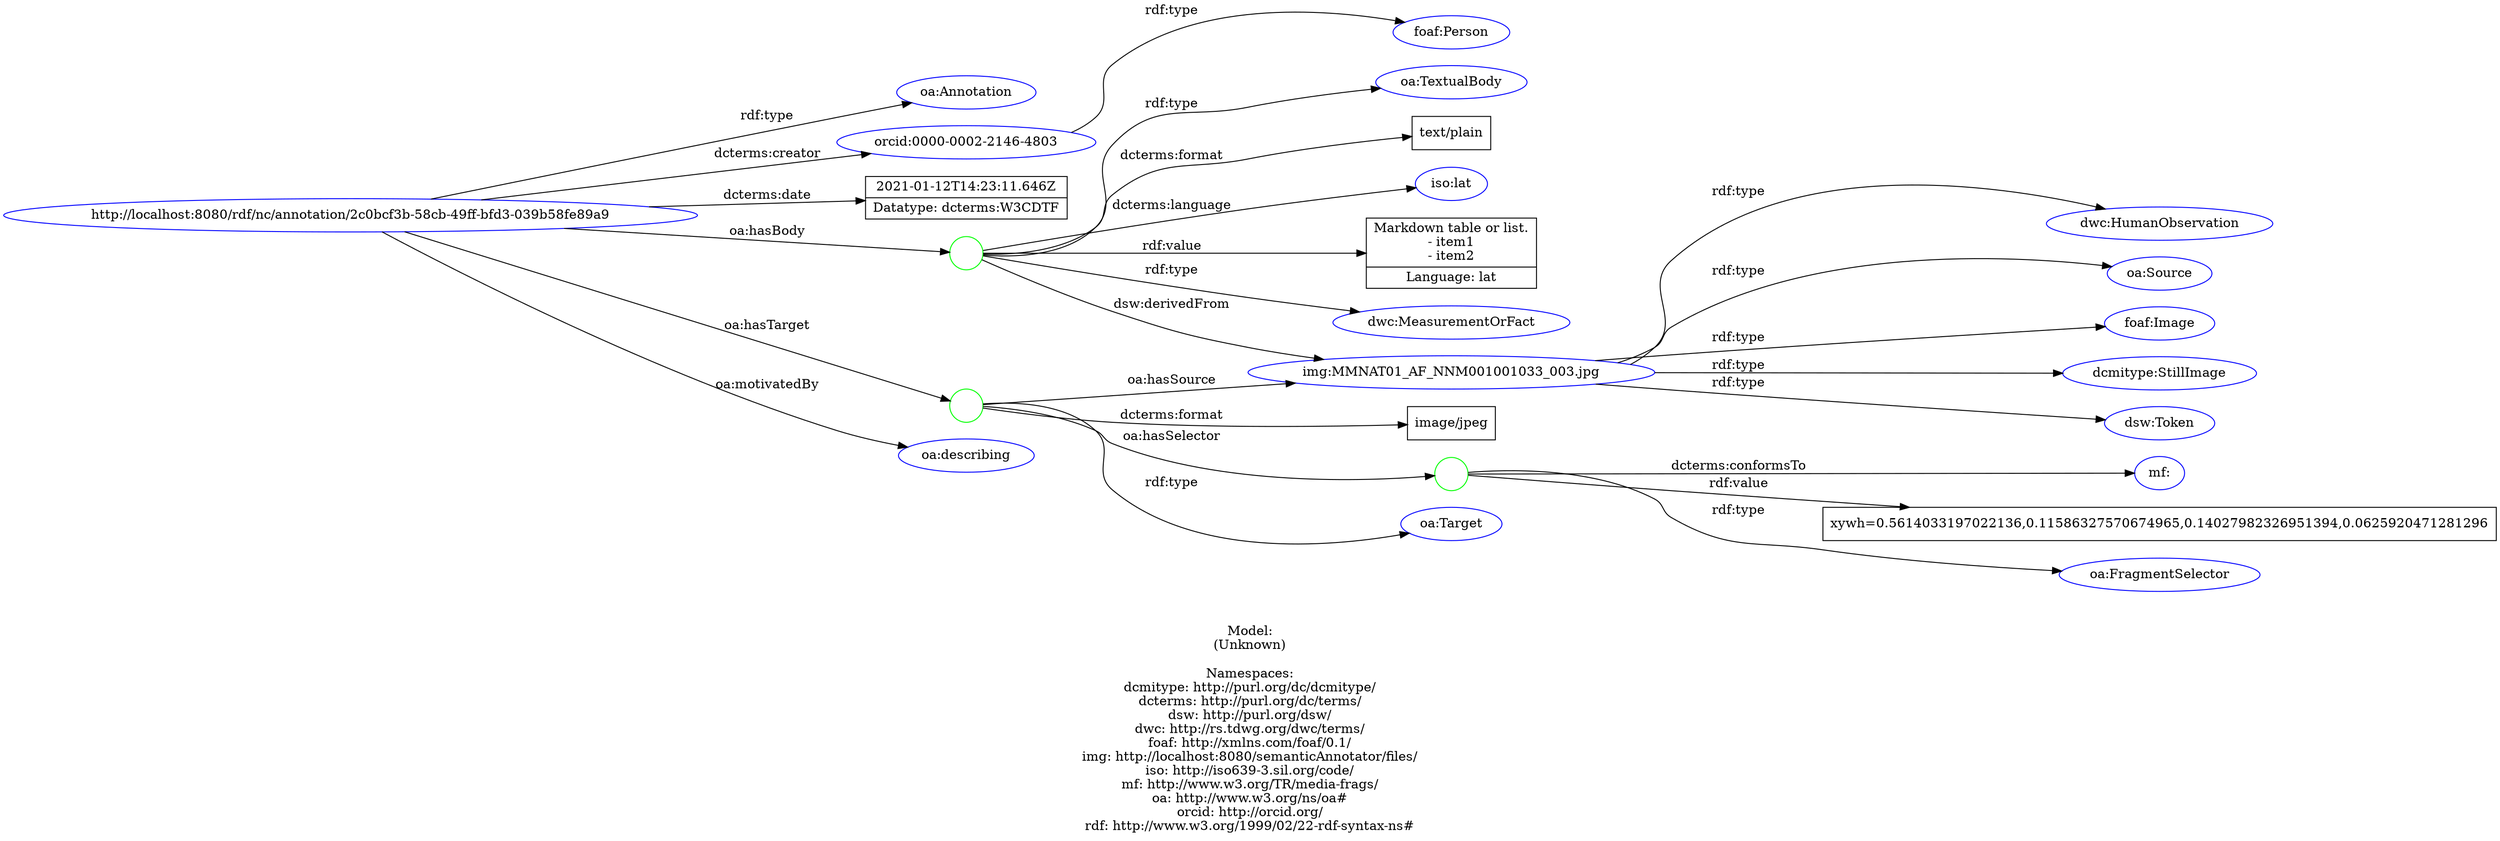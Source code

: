 digraph {
	rankdir = LR;
	charset="utf-8";

	"Rhttp://localhost:8080/rdf/nc/annotation/2c0bcf3b-58cb-49ff-bfd3-039b58fe89a9" -> "Roa:Annotation" [ label="rdf:type" ];
	"Rhttp://localhost:8080/rdf/nc/annotation/2c0bcf3b-58cb-49ff-bfd3-039b58fe89a9" -> "Rorcid:0000-0002-2146-4803" [ label="dcterms:creator" ];
	"Rhttp://localhost:8080/rdf/nc/annotation/2c0bcf3b-58cb-49ff-bfd3-039b58fe89a9" -> "L2021-01-12T14:23:11.646Z|Datatype: dcterms:W3CDTF" [ label="dcterms:date" ];
	"Rhttp://localhost:8080/rdf/nc/annotation/2c0bcf3b-58cb-49ff-bfd3-039b58fe89a9" -> "B_:node1euqlam8lx260" [ label="oa:hasBody" ];
	"B_:node1euqlam8lx260" -> "Rdwc:MeasurementOrFact" [ label="rdf:type" ];
	"B_:node1euqlam8lx260" -> "Roa:TextualBody" [ label="rdf:type" ];
	"B_:node1euqlam8lx260" -> "Ltext/plain" [ label="dcterms:format" ];
	"B_:node1euqlam8lx260" -> "Riso:lat" [ label="dcterms:language" ];
	"B_:node1euqlam8lx260" -> "Rimg:MMNAT01_AF_NNM001001033_003.jpg" [ label="dsw:derivedFrom" ];
	"B_:node1euqlam8lx260" -> "LMarkdown table or list.\n- item1\n- item2|Language: lat" [ label="rdf:value" ];
	"Rhttp://localhost:8080/rdf/nc/annotation/2c0bcf3b-58cb-49ff-bfd3-039b58fe89a9" -> "B_:node1euqlam8lx259" [ label="oa:hasTarget" ];
	"B_:node1euqlam8lx259" -> "Roa:Target" [ label="rdf:type" ];
	"B_:node1euqlam8lx259" -> "Limage/jpeg" [ label="dcterms:format" ];
	"B_:node1euqlam8lx259" -> "B_:node1euqlam8lx262" [ label="oa:hasSelector" ];
	"B_:node1euqlam8lx262" -> "Roa:FragmentSelector" [ label="rdf:type" ];
	"B_:node1euqlam8lx262" -> "Rmf:" [ label="dcterms:conformsTo" ];
	"B_:node1euqlam8lx262" -> "Lxywh=0.5614033197022136,0.11586327570674965,0.14027982326951394,0.0625920471281296" [ label="rdf:value" ];
	"B_:node1euqlam8lx259" -> "Rimg:MMNAT01_AF_NNM001001033_003.jpg" [ label="oa:hasSource" ];
	"Rhttp://localhost:8080/rdf/nc/annotation/2c0bcf3b-58cb-49ff-bfd3-039b58fe89a9" -> "Roa:describing" [ label="oa:motivatedBy" ];
	"Rorcid:0000-0002-2146-4803" -> "Rfoaf:Person" [ label="rdf:type" ];
	"Rimg:MMNAT01_AF_NNM001001033_003.jpg" -> "Rdcmitype:StillImage" [ label="rdf:type" ];
	"Rimg:MMNAT01_AF_NNM001001033_003.jpg" -> "Rdsw:Token" [ label="rdf:type" ];
	"Rimg:MMNAT01_AF_NNM001001033_003.jpg" -> "Rdwc:HumanObservation" [ label="rdf:type" ];
	"Rimg:MMNAT01_AF_NNM001001033_003.jpg" -> "Roa:Source" [ label="rdf:type" ];
	"Rimg:MMNAT01_AF_NNM001001033_003.jpg" -> "Rfoaf:Image" [ label="rdf:type" ];

	// Resources
	"Rhttp://localhost:8080/rdf/nc/annotation/2c0bcf3b-58cb-49ff-bfd3-039b58fe89a9" [ label="http://localhost:8080/rdf/nc/annotation/2c0bcf3b-58cb-49ff-bfd3-039b58fe89a9", shape = ellipse, color = blue ];
	"Roa:Annotation" [ label="oa:Annotation", shape = ellipse, color = blue ];
	"Rorcid:0000-0002-2146-4803" [ label="orcid:0000-0002-2146-4803", shape = ellipse, color = blue ];
	"Rdwc:MeasurementOrFact" [ label="dwc:MeasurementOrFact", shape = ellipse, color = blue ];
	"Roa:TextualBody" [ label="oa:TextualBody", shape = ellipse, color = blue ];
	"Riso:lat" [ label="iso:lat", shape = ellipse, color = blue ];
	"Rimg:MMNAT01_AF_NNM001001033_003.jpg" [ label="img:MMNAT01_AF_NNM001001033_003.jpg", shape = ellipse, color = blue ];
	"Roa:Target" [ label="oa:Target", shape = ellipse, color = blue ];
	"Roa:FragmentSelector" [ label="oa:FragmentSelector", shape = ellipse, color = blue ];
	"Rmf:" [ label="mf:", shape = ellipse, color = blue ];
	"Roa:describing" [ label="oa:describing", shape = ellipse, color = blue ];
	"Rfoaf:Person" [ label="foaf:Person", shape = ellipse, color = blue ];
	"Rdcmitype:StillImage" [ label="dcmitype:StillImage", shape = ellipse, color = blue ];
	"Rdsw:Token" [ label="dsw:Token", shape = ellipse, color = blue ];
	"Rdwc:HumanObservation" [ label="dwc:HumanObservation", shape = ellipse, color = blue ];
	"Roa:Source" [ label="oa:Source", shape = ellipse, color = blue ];
	"Rfoaf:Image" [ label="foaf:Image", shape = ellipse, color = blue ];

	// Anonymous nodes
	"B_:node1euqlam8lx260" [ label="", shape = circle, color = green ];
	"B_:node1euqlam8lx259" [ label="", shape = circle, color = green ];
	"B_:node1euqlam8lx262" [ label="", shape = circle, color = green ];

	// Literals
	"L2021-01-12T14:23:11.646Z|Datatype: dcterms:W3CDTF" [ label="2021-01-12T14:23:11.646Z|Datatype: dcterms:W3CDTF", shape = record ];
	"Ltext/plain" [ label="text/plain", shape = record ];
	"LMarkdown table or list.\n- item1\n- item2|Language: lat" [ label="Markdown table or list.\n- item1\n- item2|Language: lat", shape = record ];
	"Limage/jpeg" [ label="image/jpeg", shape = record ];
	"Lxywh=0.5614033197022136,0.11586327570674965,0.14027982326951394,0.0625920471281296" [ label="xywh=0.5614033197022136,0.11586327570674965,0.14027982326951394,0.0625920471281296", shape = record ];

	label="\n\nModel:\n(Unknown)\n\nNamespaces:\ndcmitype: http://purl.org/dc/dcmitype/\ndcterms: http://purl.org/dc/terms/\ndsw: http://purl.org/dsw/\ndwc: http://rs.tdwg.org/dwc/terms/\nfoaf: http://xmlns.com/foaf/0.1/\nimg: http://localhost:8080/semanticAnnotator/files/\niso: http://iso639-3.sil.org/code/\nmf: http://www.w3.org/TR/media-frags/\noa: http://www.w3.org/ns/oa#\norcid: http://orcid.org/\nrdf: http://www.w3.org/1999/02/22-rdf-syntax-ns#\n";
}
